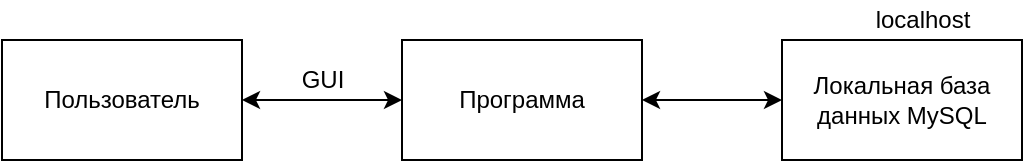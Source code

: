 <mxfile version="14.7.0" type="device"><diagram id="aliDGlBq7DMQigOl0lq0" name="Page-1"><mxGraphModel dx="1550" dy="811" grid="1" gridSize="10" guides="1" tooltips="1" connect="1" arrows="1" fold="1" page="1" pageScale="1" pageWidth="850" pageHeight="1100" math="0" shadow="0"><root><mxCell id="0"/><mxCell id="1" parent="0"/><mxCell id="Hg01Rowj2_YoM0cOuTjJ-1" value="Пользователь" style="rounded=0;whiteSpace=wrap;html=1;" vertex="1" parent="1"><mxGeometry x="90" y="110" width="120" height="60" as="geometry"/></mxCell><mxCell id="Hg01Rowj2_YoM0cOuTjJ-2" value="Программа" style="rounded=0;whiteSpace=wrap;html=1;" vertex="1" parent="1"><mxGeometry x="290" y="110" width="120" height="60" as="geometry"/></mxCell><mxCell id="Hg01Rowj2_YoM0cOuTjJ-3" value="Локальная база данных MySQL" style="rounded=0;whiteSpace=wrap;html=1;" vertex="1" parent="1"><mxGeometry x="480" y="110" width="120" height="60" as="geometry"/></mxCell><mxCell id="Hg01Rowj2_YoM0cOuTjJ-4" value="" style="endArrow=classic;startArrow=classic;html=1;entryX=0;entryY=0.5;entryDx=0;entryDy=0;exitX=1;exitY=0.5;exitDx=0;exitDy=0;" edge="1" parent="1" source="Hg01Rowj2_YoM0cOuTjJ-1" target="Hg01Rowj2_YoM0cOuTjJ-2"><mxGeometry width="50" height="50" relative="1" as="geometry"><mxPoint x="230" y="170" as="sourcePoint"/><mxPoint x="280" y="120" as="targetPoint"/></mxGeometry></mxCell><mxCell id="Hg01Rowj2_YoM0cOuTjJ-5" value="GUI" style="text;html=1;align=center;verticalAlign=middle;resizable=0;points=[];autosize=1;strokeColor=none;" vertex="1" parent="1"><mxGeometry x="230" y="120" width="40" height="20" as="geometry"/></mxCell><mxCell id="Hg01Rowj2_YoM0cOuTjJ-6" value="" style="endArrow=classic;startArrow=classic;html=1;entryX=0;entryY=0.5;entryDx=0;entryDy=0;" edge="1" parent="1" target="Hg01Rowj2_YoM0cOuTjJ-3"><mxGeometry width="50" height="50" relative="1" as="geometry"><mxPoint x="410" y="140" as="sourcePoint"/><mxPoint x="480" y="120" as="targetPoint"/></mxGeometry></mxCell><mxCell id="Hg01Rowj2_YoM0cOuTjJ-7" value="localhost" style="text;html=1;align=center;verticalAlign=middle;resizable=0;points=[];autosize=1;strokeColor=none;" vertex="1" parent="1"><mxGeometry x="520" y="90" width="60" height="20" as="geometry"/></mxCell></root></mxGraphModel></diagram></mxfile>